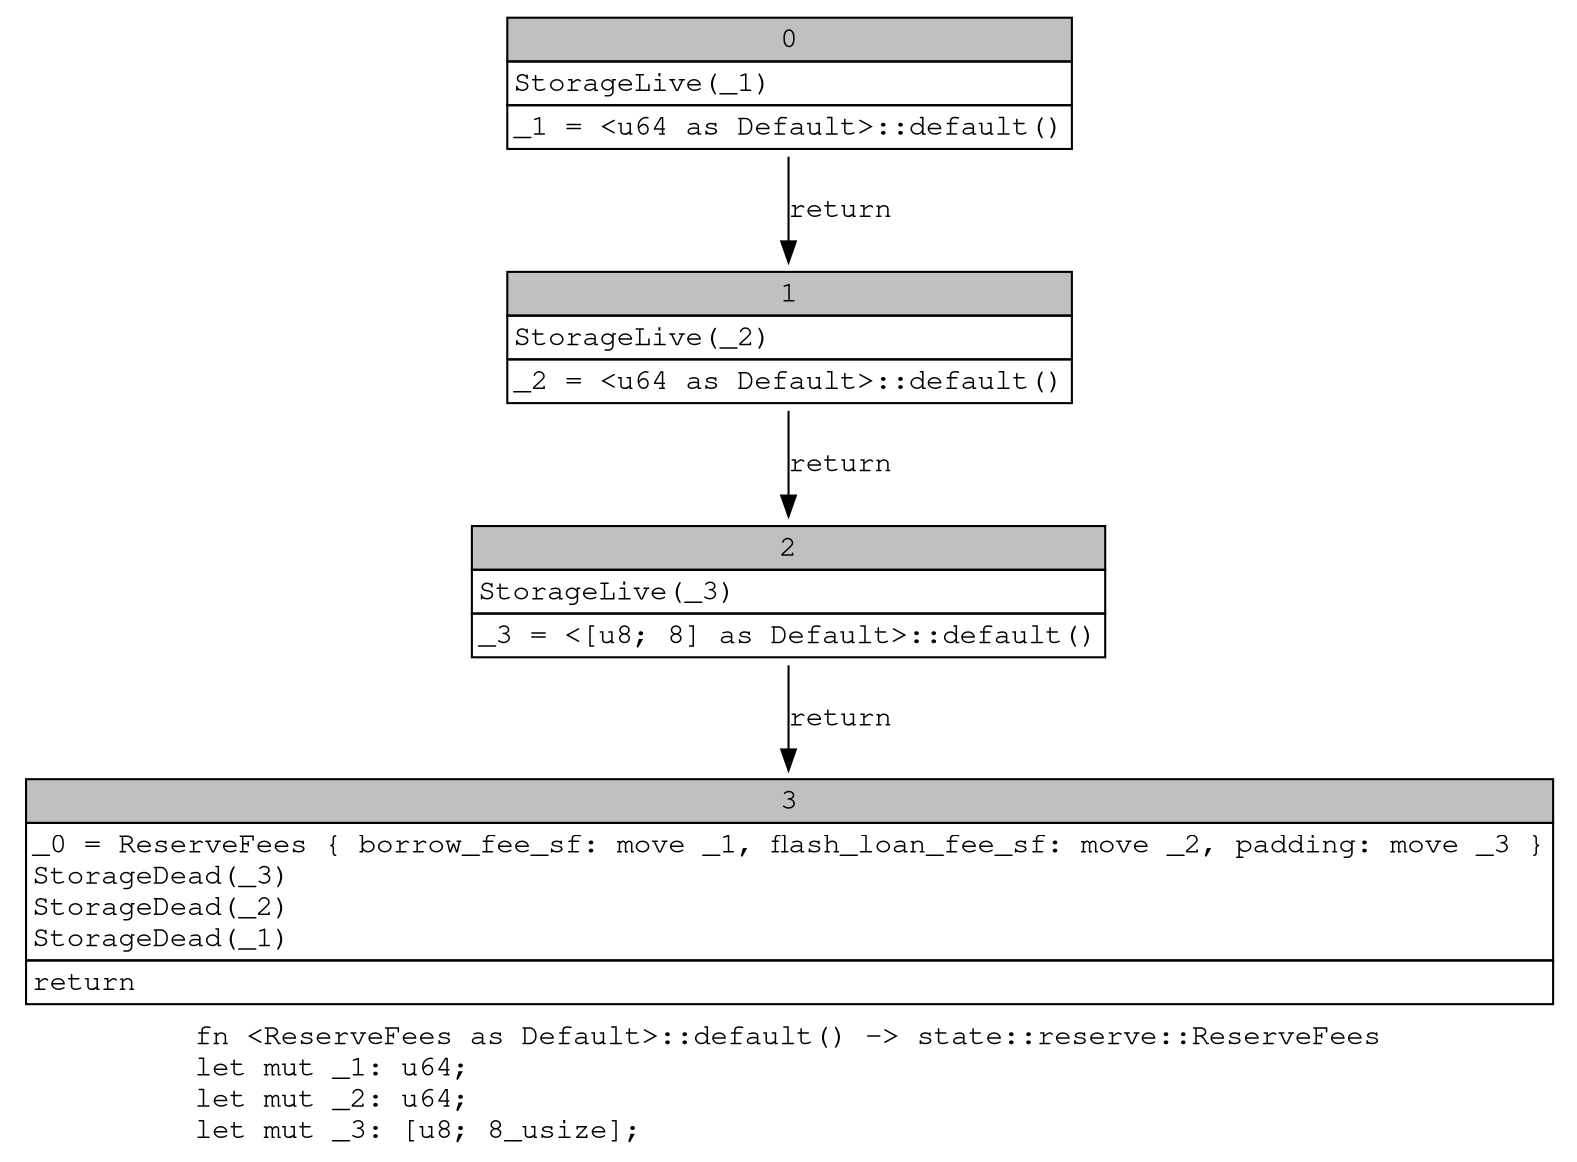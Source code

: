 digraph Mir_0_10067 {
    graph [fontname="Courier, monospace"];
    node [fontname="Courier, monospace"];
    edge [fontname="Courier, monospace"];
    label=<fn &lt;ReserveFees as Default&gt;::default() -&gt; state::reserve::ReserveFees<br align="left"/>let mut _1: u64;<br align="left"/>let mut _2: u64;<br align="left"/>let mut _3: [u8; 8_usize];<br align="left"/>>;
    bb0__0_10067 [shape="none", label=<<table border="0" cellborder="1" cellspacing="0"><tr><td bgcolor="gray" align="center" colspan="1">0</td></tr><tr><td align="left" balign="left">StorageLive(_1)<br/></td></tr><tr><td align="left">_1 = &lt;u64 as Default&gt;::default()</td></tr></table>>];
    bb1__0_10067 [shape="none", label=<<table border="0" cellborder="1" cellspacing="0"><tr><td bgcolor="gray" align="center" colspan="1">1</td></tr><tr><td align="left" balign="left">StorageLive(_2)<br/></td></tr><tr><td align="left">_2 = &lt;u64 as Default&gt;::default()</td></tr></table>>];
    bb2__0_10067 [shape="none", label=<<table border="0" cellborder="1" cellspacing="0"><tr><td bgcolor="gray" align="center" colspan="1">2</td></tr><tr><td align="left" balign="left">StorageLive(_3)<br/></td></tr><tr><td align="left">_3 = &lt;[u8; 8] as Default&gt;::default()</td></tr></table>>];
    bb3__0_10067 [shape="none", label=<<table border="0" cellborder="1" cellspacing="0"><tr><td bgcolor="gray" align="center" colspan="1">3</td></tr><tr><td align="left" balign="left">_0 = ReserveFees { borrow_fee_sf: move _1, flash_loan_fee_sf: move _2, padding: move _3 }<br/>StorageDead(_3)<br/>StorageDead(_2)<br/>StorageDead(_1)<br/></td></tr><tr><td align="left">return</td></tr></table>>];
    bb0__0_10067 -> bb1__0_10067 [label="return"];
    bb1__0_10067 -> bb2__0_10067 [label="return"];
    bb2__0_10067 -> bb3__0_10067 [label="return"];
}

